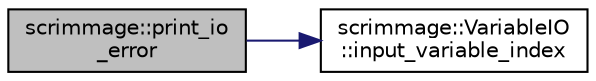 digraph "scrimmage::print_io_error"
{
 // LATEX_PDF_SIZE
  edge [fontname="Helvetica",fontsize="10",labelfontname="Helvetica",labelfontsize="10"];
  node [fontname="Helvetica",fontsize="10",shape=record];
  rankdir="LR";
  Node1 [label="scrimmage::print_io\l_error",height=0.2,width=0.4,color="black", fillcolor="grey75", style="filled", fontcolor="black",tooltip=" "];
  Node1 -> Node2 [color="midnightblue",fontsize="10",style="solid",fontname="Helvetica"];
  Node2 [label="scrimmage::VariableIO\l::input_variable_index",height=0.2,width=0.4,color="black", fillcolor="white", style="filled",URL="$classscrimmage_1_1VariableIO.html#aa6b12035fb51a9aa81ffe3615eea6217",tooltip=" "];
}
